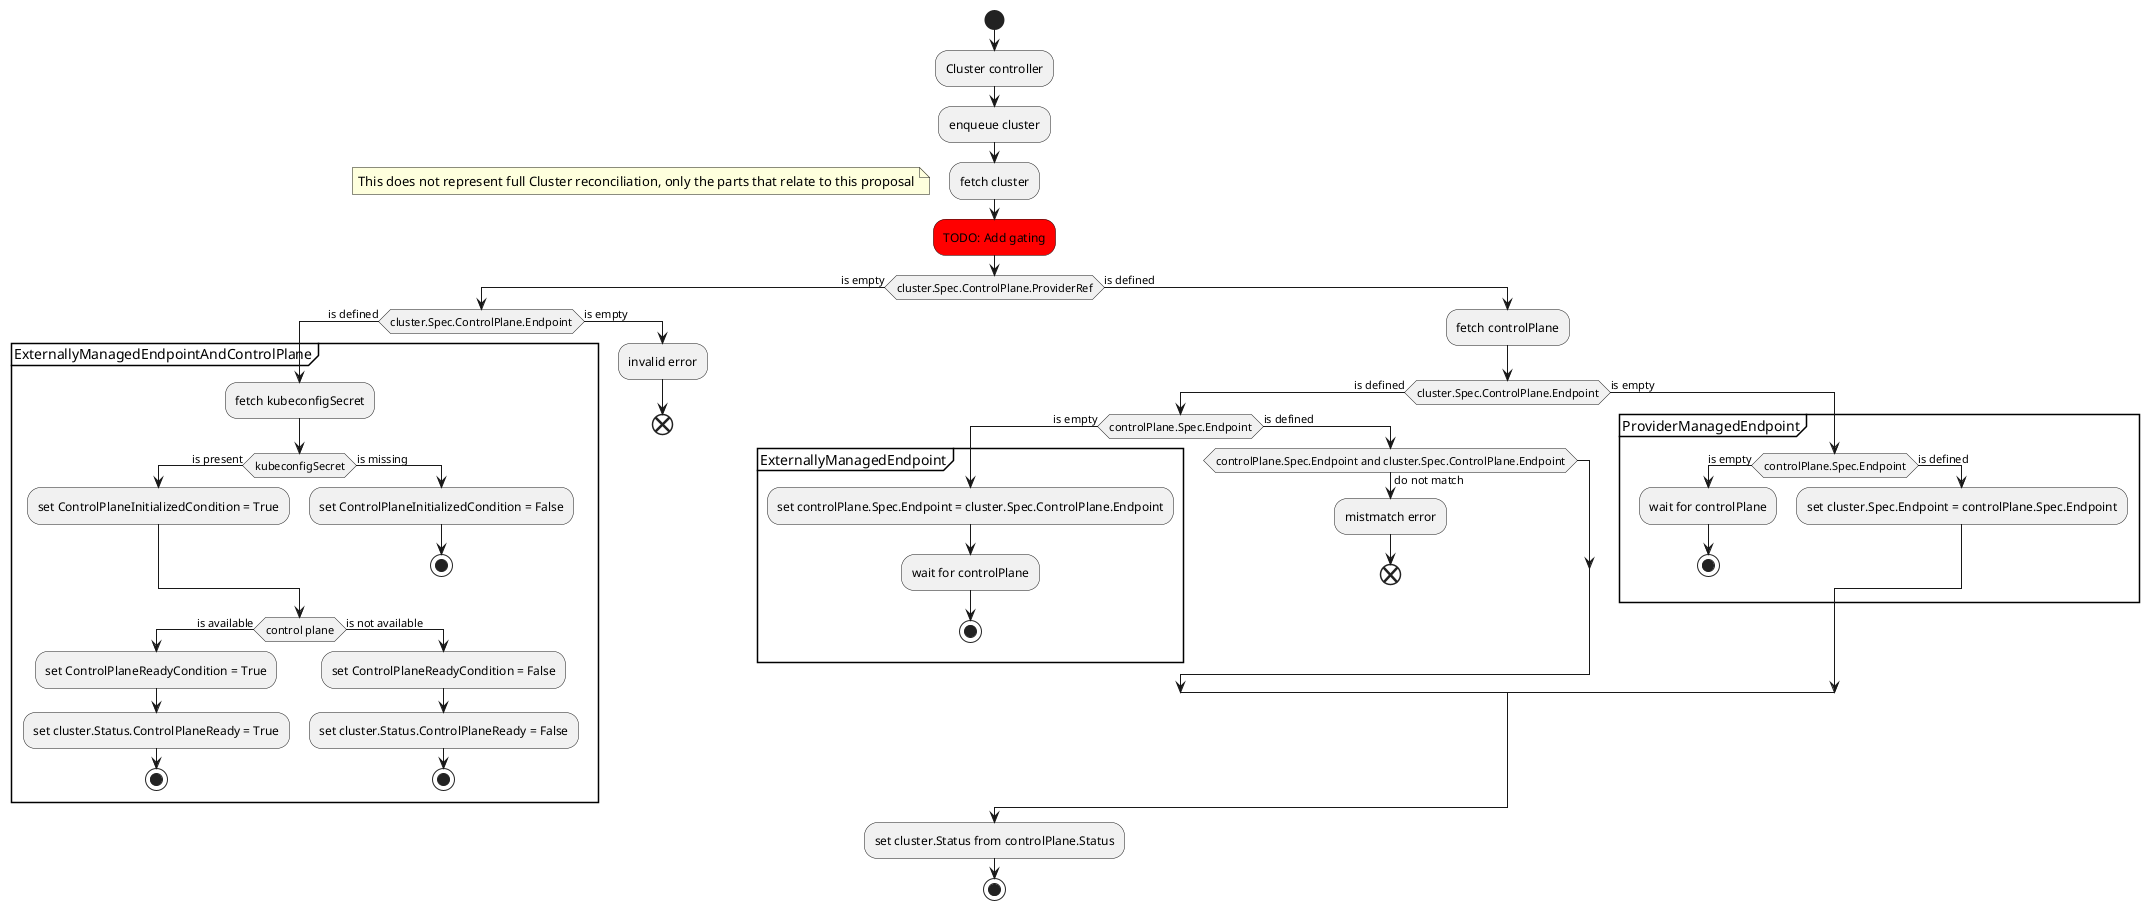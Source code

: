 @startuml cluster-reconciliation
skinparam ConditionEndStyle hline
start
:Cluster controller;
:enqueue cluster;
:fetch cluster;

floating note left: This does not represent full Cluster reconciliation, only the parts that relate to this proposal

#Red:TODO: Add gating;

if (cluster.Spec.ControlPlane.ProviderRef) then (is empty)
    if (cluster.Spec.ControlPlane.Endpoint) then (is defined)
        partition ExternallyManagedEndpointAndControlPlane {
            :fetch kubeconfigSecret;
            if (kubeconfigSecret) then (is present)
                :set ControlPlaneInitializedCondition = True;
            else (is missing)
                :set ControlPlaneInitializedCondition = False;
                stop
            endif

            if (control plane) then (is available)
                :set ControlPlaneReadyCondition = True;
                :set cluster.Status.ControlPlaneReady = True;
                stop
            else (is not available)
                :set ControlPlaneReadyCondition = False;
                :set cluster.Status.ControlPlaneReady = False;
                stop
            endif
        }
    else (is empty)
        :invalid error;
        end
    endif
else (is defined)
    :fetch controlPlane;

    if (cluster.Spec.ControlPlane.Endpoint) then (is defined)
        if (controlPlane.Spec.Endpoint) then (is empty)
            partition ExternallyManagedEndpoint {
                :set controlPlane.Spec.Endpoint = cluster.Spec.ControlPlane.Endpoint;
                :wait for controlPlane;
                stop
            }
        else (is defined)
            if (controlPlane.Spec.Endpoint and cluster.Spec.ControlPlane.Endpoint) then (do not match)
                :mistmatch error;
                end
            endif
        endif
    else (is empty)
        partition ProviderManagedEndpoint {
            if (controlPlane.Spec.Endpoint) then (is empty)
                :wait for controlPlane;
                stop
            else (is defined)
                :set cluster.Spec.Endpoint = controlPlane.Spec.Endpoint;            
            endif
        }
    endif
endif

:set cluster.Status from controlPlane.Status;

stop
@enduml